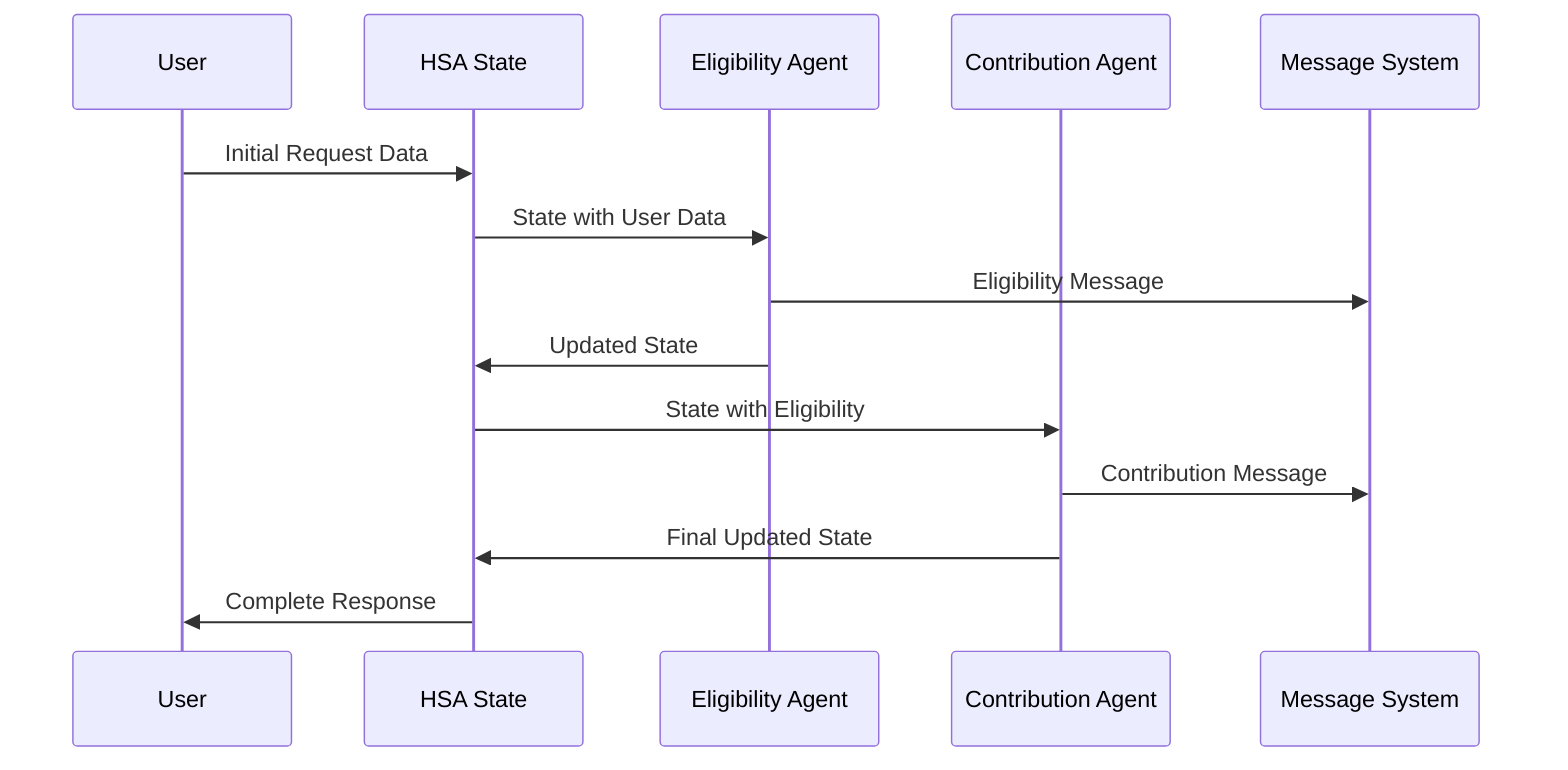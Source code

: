 sequenceDiagram
    participant USER as User
    participant STATE as HSA State
    participant EA as Eligibility Agent
    participant CA as Contribution Agent
    participant MSG as Message System
    
    USER->>STATE: Initial Request Data
    STATE->>EA: State with User Data
    EA->>MSG: Eligibility Message
    EA->>STATE: Updated State
    STATE->>CA: State with Eligibility
    CA->>MSG: Contribution Message
    CA->>STATE: Final Updated State
    STATE->>USER: Complete Response